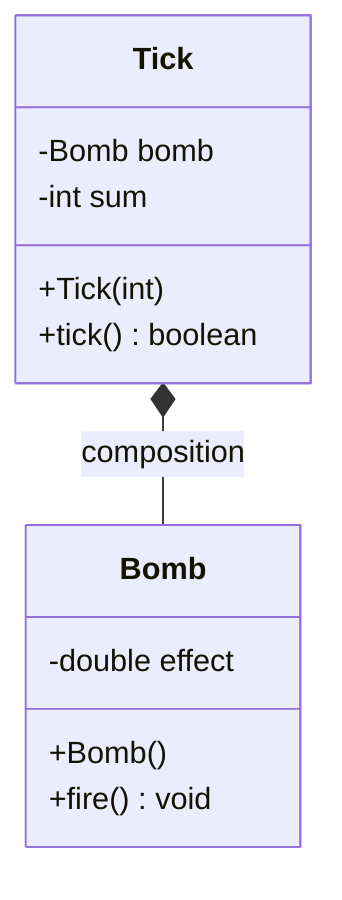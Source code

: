 classDiagram
    class Bomb {
        -double effect
        +Bomb()
        +fire() void
    }
    class Tick {
        -Bomb bomb
        -int sum
        +Tick(int)
        +tick() boolean
    }
    Tick *-- Bomb : composition